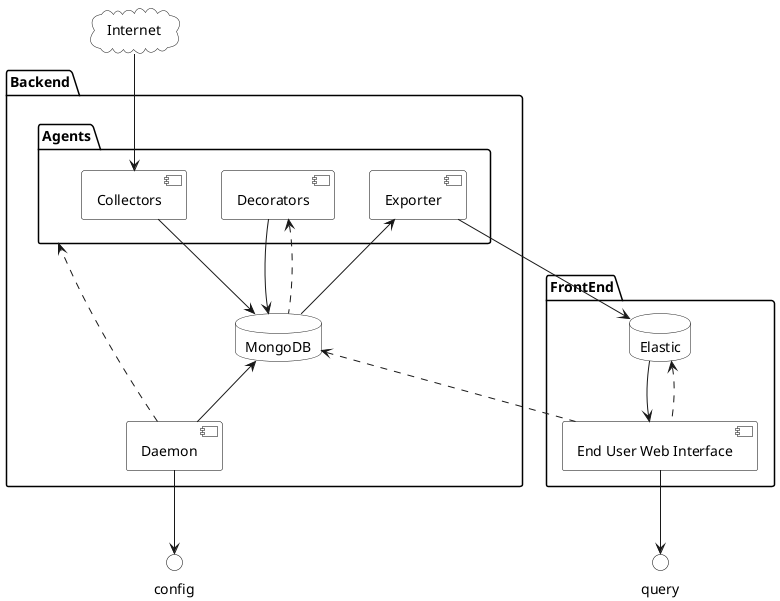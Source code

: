@startuml
    cloud "Internet" as internet
    package Backend {
        package "Agents" as agents {
            component "Decorators" as decorator
            component "Collectors" as collector
            component "Exporter" as exporter
        }
        database "MongoDB" as mongo
        component "Daemon" as daemon
    }
    package FrontEnd {
        database "Elastic" as elastic
        component "End User Web Interface" as euwi
    }
    
    collector --> mongo
    internet --> collector
    
    decorator --> mongo
    decorator <.. mongo

    daemon -up-> mongo

    mongo --> exporter
    exporter --> elastic

    elastic -down-> euwi
    euwi .up.> elastic

    daemon ..> agents

    euwi .left.> mongo

    daemon --> config
    euwi --> query

    skinparam component{
        backgroundColor White
        borderColor Black
    }
    skinparam database{
        backgroundColor White
    }
    skinparam cloud{ 
        backgroundColor White
    }
    skinparam { 
        backgroundColor White
        borderColor Black
        ArrowColor #000000
    }

    skinparam Interface{
        backgroundColor White
        borderColor Black
    }

@enduml